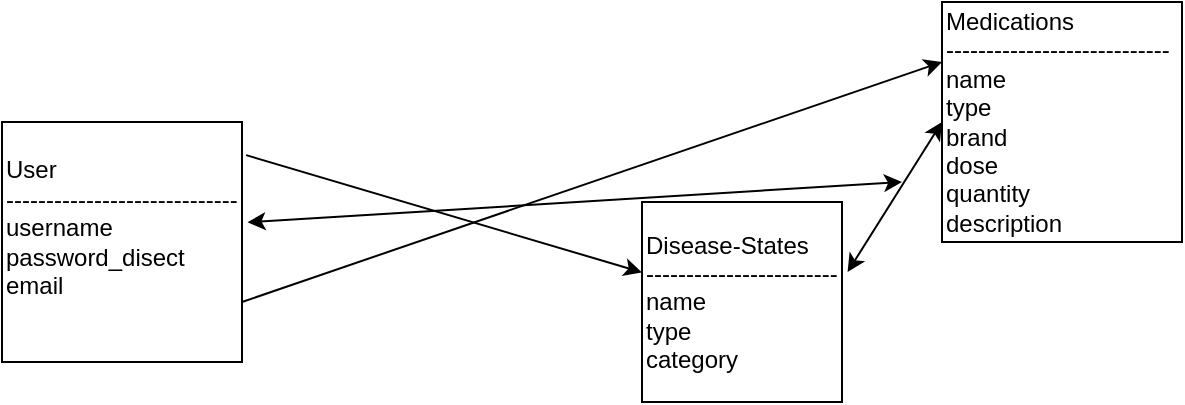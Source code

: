 <mxfile version="14.3.1" type="github"><diagram id="7PqpLFCMbVSXPpX9bRRt" name="Page-1"><mxGraphModel dx="1038" dy="580" grid="1" gridSize="10" guides="1" tooltips="1" connect="1" arrows="1" fold="1" page="1" pageScale="1" pageWidth="850" pageHeight="1100" math="0" shadow="0"><root><mxCell id="0"/><mxCell id="1" parent="0"/><mxCell id="T-RDP4xQZHNeSmong9tX-1" value="User&lt;br&gt;-----------------------------&lt;br&gt;username&lt;br&gt;password_disect&lt;br&gt;email&lt;br&gt;&lt;br&gt;" style="whiteSpace=wrap;html=1;aspect=fixed;align=left;" vertex="1" parent="1"><mxGeometry x="40" y="120" width="120" height="120" as="geometry"/></mxCell><mxCell id="T-RDP4xQZHNeSmong9tX-3" style="edgeStyle=orthogonalEdgeStyle;rounded=0;orthogonalLoop=1;jettySize=auto;html=1;exitX=0.5;exitY=1;exitDx=0;exitDy=0;" edge="1" parent="1" source="T-RDP4xQZHNeSmong9tX-1" target="T-RDP4xQZHNeSmong9tX-1"><mxGeometry relative="1" as="geometry"/></mxCell><mxCell id="T-RDP4xQZHNeSmong9tX-4" value="Disease-States&lt;br&gt;------------------------&lt;br&gt;name&lt;br&gt;type&lt;br&gt;category" style="whiteSpace=wrap;html=1;aspect=fixed;align=left;" vertex="1" parent="1"><mxGeometry x="360" y="160" width="100" height="100" as="geometry"/></mxCell><mxCell id="T-RDP4xQZHNeSmong9tX-5" value="Medications&lt;br&gt;----------------------------&lt;br&gt;name&lt;br&gt;type&lt;br&gt;brand&lt;br&gt;dose&lt;br&gt;quantity&lt;br&gt;description" style="whiteSpace=wrap;html=1;aspect=fixed;align=left;" vertex="1" parent="1"><mxGeometry x="510" y="60" width="120" height="120" as="geometry"/></mxCell><mxCell id="T-RDP4xQZHNeSmong9tX-6" value="" style="endArrow=classic;html=1;exitX=1.017;exitY=0.138;exitDx=0;exitDy=0;exitPerimeter=0;" edge="1" parent="1" source="T-RDP4xQZHNeSmong9tX-1" target="T-RDP4xQZHNeSmong9tX-4"><mxGeometry width="50" height="50" relative="1" as="geometry"><mxPoint x="400" y="170" as="sourcePoint"/><mxPoint x="450" y="120" as="targetPoint"/></mxGeometry></mxCell><mxCell id="T-RDP4xQZHNeSmong9tX-7" value="" style="endArrow=classic;html=1;exitX=1;exitY=0.75;exitDx=0;exitDy=0;entryX=0;entryY=0.25;entryDx=0;entryDy=0;" edge="1" parent="1" source="T-RDP4xQZHNeSmong9tX-1" target="T-RDP4xQZHNeSmong9tX-5"><mxGeometry width="50" height="50" relative="1" as="geometry"><mxPoint x="400" y="170" as="sourcePoint"/><mxPoint x="450" y="120" as="targetPoint"/></mxGeometry></mxCell><mxCell id="T-RDP4xQZHNeSmong9tX-8" value="" style="endArrow=classic;startArrow=classic;html=1;entryX=0;entryY=0.5;entryDx=0;entryDy=0;exitX=1.028;exitY=0.35;exitDx=0;exitDy=0;exitPerimeter=0;" edge="1" parent="1" source="T-RDP4xQZHNeSmong9tX-4" target="T-RDP4xQZHNeSmong9tX-5"><mxGeometry width="50" height="50" relative="1" as="geometry"><mxPoint x="400" y="170" as="sourcePoint"/><mxPoint x="450" y="120" as="targetPoint"/></mxGeometry></mxCell><mxCell id="T-RDP4xQZHNeSmong9tX-9" value="" style="endArrow=classic;startArrow=classic;html=1;exitX=1.023;exitY=0.418;exitDx=0;exitDy=0;exitPerimeter=0;" edge="1" parent="1" source="T-RDP4xQZHNeSmong9tX-1"><mxGeometry width="50" height="50" relative="1" as="geometry"><mxPoint x="400" y="170" as="sourcePoint"/><mxPoint x="490" y="150" as="targetPoint"/></mxGeometry></mxCell></root></mxGraphModel></diagram></mxfile>